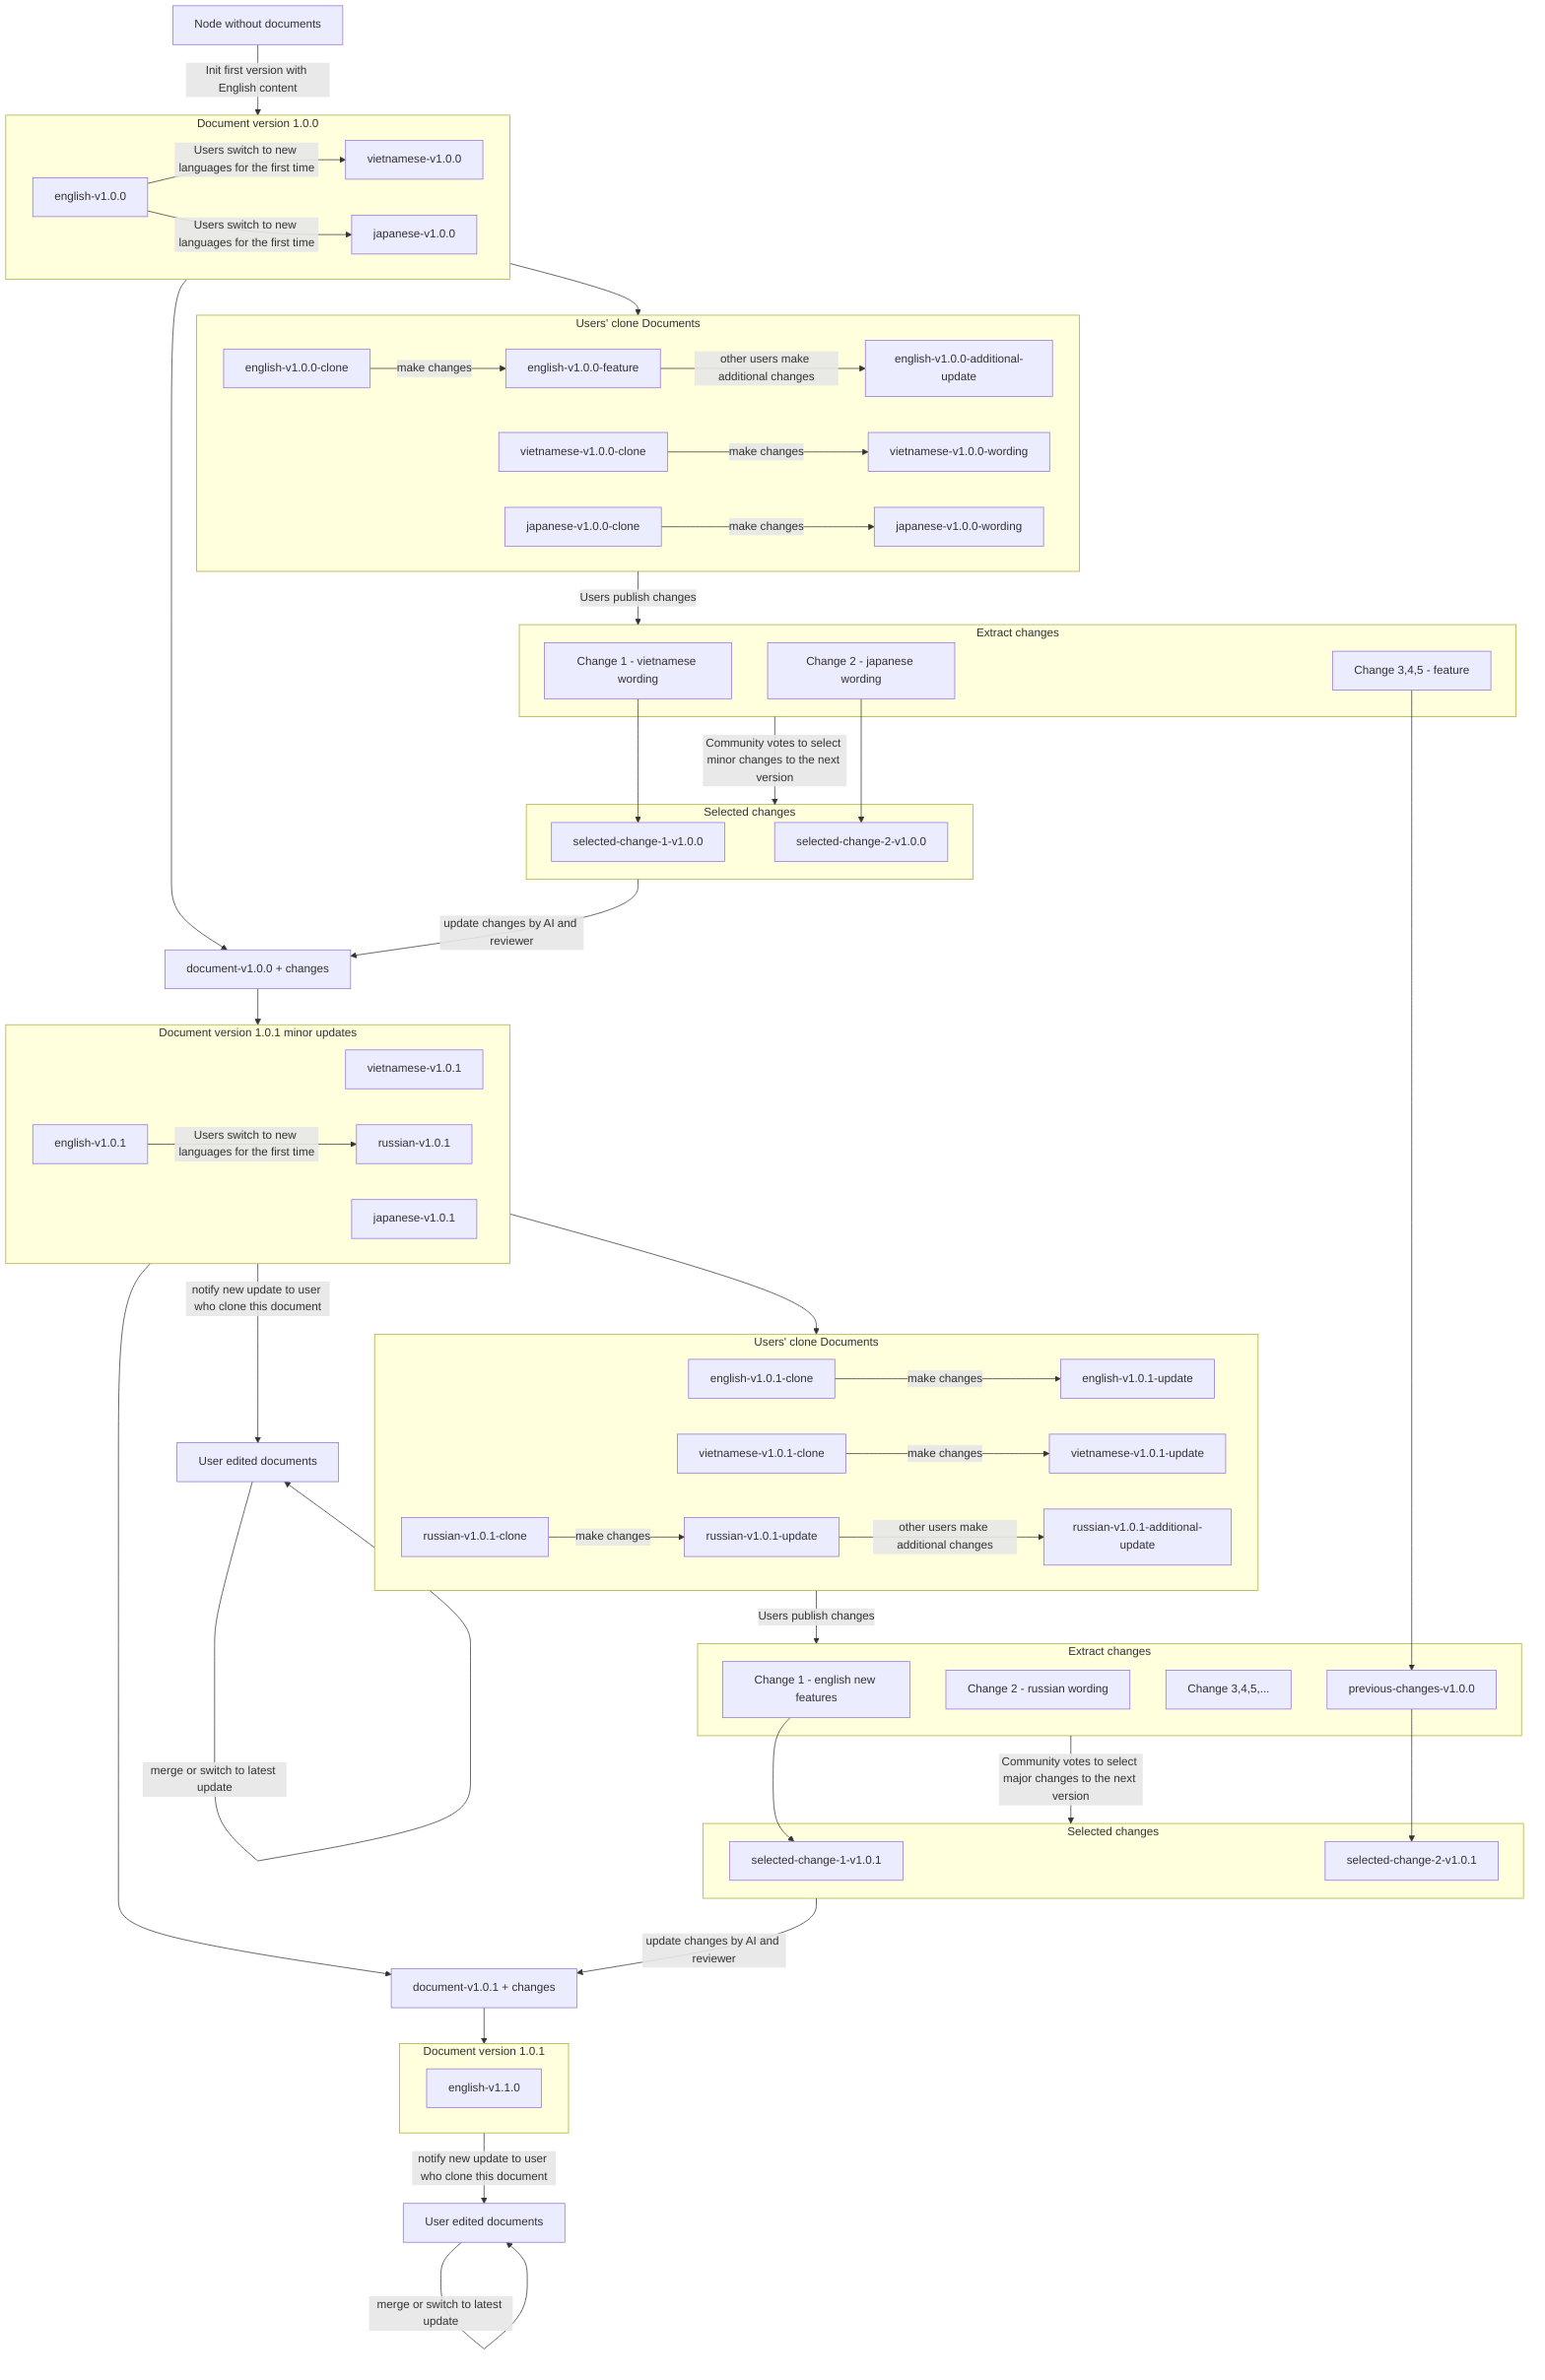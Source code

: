 flowchart TD
    subgraph document-v1.0.0[Document version 1.0.0]
        english-v1.0.0-->|Users switch to new languages for the first time|vietnamese-v1.0.0
        english-v1.0.0-->|Users switch to new languages for the first time|japanese-v1.0.0
    end
    empty[Node without documents] -->|Init first version with English content|document-v1.0.0[Document version 1.0.0]


    subgraph cloning-v1.0.0[Users' clone Documents]
        english-v1.0.0-clone-->|make changes|english-v1.0.0-feature
        english-v1.0.0-feature-->|other users make additional changes|english-v1.0.0-additional-update
        vietnamese-v1.0.0-clone-->|make changes|vietnamese-v1.0.0-wording
        japanese-v1.0.0-clone-->|make changes|japanese-v1.0.0-wording
    end
    document-v1.0.0-->cloning-v1.0.0

    subgraph extract-changes-v1.0.0[Extract changes]
        change1-v1.0.0[Change 1 - vietnamese wording]
        change2-v1.0.0[Change 2 - japanese wording]
        changes-v1.0.0[Change 3,4,5 - feature]

    end
    cloning-v1.0.0-->|Users publish changes|extract-changes-v1.0.0

    subgraph selected-changes-v1.0.0[Selected changes]
        change1-v1.0.0-->selected-change-1-v1.0.0
        change2-v1.0.0-->selected-change-2-v1.0.0
    end
    extract-changes-v1.0.0-->|Community votes to select minor changes to the next version|selected-changes-v1.0.0
    document-v1.0.0-->document-combined-v1.0.0[document-v1.0.0 + changes]
    selected-changes-v1.0.0-->|update changes by AI and reviewer|document-combined-v1.0.0

    subgraph document-v1.0.1[Document version 1.0.1 minor updates]
        vietnamese-v1.0.1
        japanese-v1.0.1
        english-v1.0.1-->|Users switch to new languages for the first time|russian-v1.0.1
    end
    document-combined-v1.0.0-->document-v1.0.1
    document-v1.0.1-->|notify new update to user who clone this document| user-edited-content-v1.0.0[User edited documents]
    user-edited-content-v1.0.0-->|merge or switch to latest update|user-edited-content-v1.0.0

    %% next update
    subgraph cloning-v1.0.1[Users' clone Documents]
        english-v1.0.1-clone-->|make changes|english-v1.0.1-update
        vietnamese-v1.0.1-clone-->|make changes|vietnamese-v1.0.1-update
        russian-v1.0.1-clone-->|make changes|russian-v1.0.1-update
        russian-v1.0.1-update-->|other users make additional changes|russian-v1.0.1-additional-update
    end
    document-v1.0.1-->cloning-v1.0.1

    subgraph extract-changes-v1.0.1[Extract changes]
        direction BT
        change1-v1.0.1[Change 1 - english new features]
        change2-v1.0.1[Change 2 - russian wording]
        changes-v1.0.1[Change 3,4,5,...]
        changes-v1.0.0-->previous-changes-v1.0.0
    end
    cloning-v1.0.1-->|Users publish changes|extract-changes-v1.0.1


    subgraph selected-changes-v1.0.1[Selected changes]
        change1-v1.0.1-->selected-change-1-v1.0.1
        previous-changes-v1.0.0-->selected-change-2-v1.0.1
    end
    extract-changes-v1.0.1-->|Community votes to select major changes to the next version|selected-changes-v1.0.1
    document-v1.0.1-->document-combined-v1.0.1[document-v1.0.1 + changes]
    selected-changes-v1.0.1-->|update changes by AI and reviewer|document-combined-v1.0.1

    subgraph document-v1.1.0[Document version 1.0.1]
        english-v1.1.0
    end
    document-combined-v1.0.1-->document-v1.1.0
    document-v1.1.0-->|notify new update to user who clone this document| user-edited-content-v1.0.1[User edited documents]
    user-edited-content-v1.0.1-->|merge or switch to latest update|user-edited-content-v1.0.1